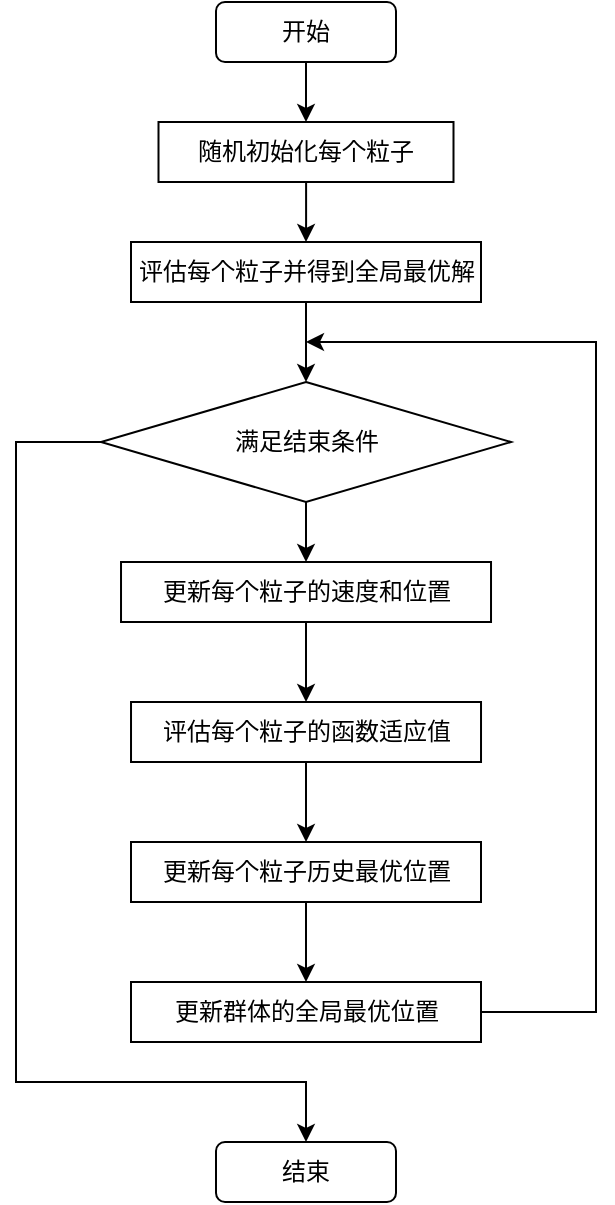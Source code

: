 <mxfile version="14.5.3" type="github">
  <diagram id="SAkbGlvkZ-sj6biSG49X" name="Page-1">
    <mxGraphModel dx="1422" dy="706" grid="1" gridSize="10" guides="1" tooltips="1" connect="1" arrows="1" fold="1" page="1" pageScale="1" pageWidth="827" pageHeight="1169" math="0" shadow="0">
      <root>
        <mxCell id="0" />
        <mxCell id="1" parent="0" />
        <mxCell id="txA9J3pujTc1Dms3CQtV-12" value="" style="edgeStyle=orthogonalEdgeStyle;rounded=0;orthogonalLoop=1;jettySize=auto;html=1;entryX=0.5;entryY=0;entryDx=0;entryDy=0;" edge="1" parent="1" source="txA9J3pujTc1Dms3CQtV-1" target="txA9J3pujTc1Dms3CQtV-2">
          <mxGeometry relative="1" as="geometry" />
        </mxCell>
        <mxCell id="txA9J3pujTc1Dms3CQtV-1" value="开始" style="rounded=1;whiteSpace=wrap;html=1;" vertex="1" parent="1">
          <mxGeometry x="350" y="60" width="90" height="30" as="geometry" />
        </mxCell>
        <mxCell id="txA9J3pujTc1Dms3CQtV-18" style="edgeStyle=orthogonalEdgeStyle;rounded=0;orthogonalLoop=1;jettySize=auto;html=1;entryX=0.5;entryY=0;entryDx=0;entryDy=0;" edge="1" parent="1" source="txA9J3pujTc1Dms3CQtV-2" target="txA9J3pujTc1Dms3CQtV-3">
          <mxGeometry relative="1" as="geometry" />
        </mxCell>
        <mxCell id="txA9J3pujTc1Dms3CQtV-2" value="随机初始化每个粒子" style="rounded=0;whiteSpace=wrap;html=1;" vertex="1" parent="1">
          <mxGeometry x="321.25" y="120" width="147.5" height="30" as="geometry" />
        </mxCell>
        <mxCell id="txA9J3pujTc1Dms3CQtV-13" value="" style="edgeStyle=orthogonalEdgeStyle;rounded=0;orthogonalLoop=1;jettySize=auto;html=1;" edge="1" parent="1" source="txA9J3pujTc1Dms3CQtV-3" target="txA9J3pujTc1Dms3CQtV-4">
          <mxGeometry relative="1" as="geometry" />
        </mxCell>
        <mxCell id="txA9J3pujTc1Dms3CQtV-3" value="评估每个粒子并得到全局最优解" style="rounded=0;whiteSpace=wrap;html=1;" vertex="1" parent="1">
          <mxGeometry x="307.5" y="180" width="175" height="30" as="geometry" />
        </mxCell>
        <mxCell id="txA9J3pujTc1Dms3CQtV-17" style="edgeStyle=orthogonalEdgeStyle;rounded=0;orthogonalLoop=1;jettySize=auto;html=1;entryX=0.5;entryY=0;entryDx=0;entryDy=0;" edge="1" parent="1" source="txA9J3pujTc1Dms3CQtV-4" target="txA9J3pujTc1Dms3CQtV-5">
          <mxGeometry relative="1" as="geometry" />
        </mxCell>
        <mxCell id="txA9J3pujTc1Dms3CQtV-21" style="edgeStyle=orthogonalEdgeStyle;rounded=0;orthogonalLoop=1;jettySize=auto;html=1;entryX=0.5;entryY=0;entryDx=0;entryDy=0;" edge="1" parent="1" source="txA9J3pujTc1Dms3CQtV-4" target="txA9J3pujTc1Dms3CQtV-20">
          <mxGeometry relative="1" as="geometry">
            <Array as="points">
              <mxPoint x="250" y="280" />
              <mxPoint x="250" y="600" />
              <mxPoint x="395" y="600" />
            </Array>
          </mxGeometry>
        </mxCell>
        <mxCell id="txA9J3pujTc1Dms3CQtV-4" value="满足结束条件" style="rhombus;whiteSpace=wrap;html=1;" vertex="1" parent="1">
          <mxGeometry x="292.5" y="250" width="205" height="60" as="geometry" />
        </mxCell>
        <mxCell id="txA9J3pujTc1Dms3CQtV-19" style="edgeStyle=orthogonalEdgeStyle;rounded=0;orthogonalLoop=1;jettySize=auto;html=1;entryX=0.5;entryY=0;entryDx=0;entryDy=0;" edge="1" parent="1" source="txA9J3pujTc1Dms3CQtV-5" target="txA9J3pujTc1Dms3CQtV-6">
          <mxGeometry relative="1" as="geometry" />
        </mxCell>
        <mxCell id="txA9J3pujTc1Dms3CQtV-5" value="更新每个粒子的速度和位置" style="rounded=0;whiteSpace=wrap;html=1;" vertex="1" parent="1">
          <mxGeometry x="302.51" y="340" width="185" height="30" as="geometry" />
        </mxCell>
        <mxCell id="txA9J3pujTc1Dms3CQtV-8" value="" style="edgeStyle=orthogonalEdgeStyle;rounded=0;orthogonalLoop=1;jettySize=auto;html=1;" edge="1" parent="1" source="txA9J3pujTc1Dms3CQtV-6" target="txA9J3pujTc1Dms3CQtV-7">
          <mxGeometry relative="1" as="geometry" />
        </mxCell>
        <mxCell id="txA9J3pujTc1Dms3CQtV-6" value="评估每个粒子的函数适应值" style="rounded=0;whiteSpace=wrap;html=1;" vertex="1" parent="1">
          <mxGeometry x="307.51" y="410" width="175" height="30" as="geometry" />
        </mxCell>
        <mxCell id="txA9J3pujTc1Dms3CQtV-11" value="" style="edgeStyle=orthogonalEdgeStyle;rounded=0;orthogonalLoop=1;jettySize=auto;html=1;" edge="1" parent="1" source="txA9J3pujTc1Dms3CQtV-7" target="txA9J3pujTc1Dms3CQtV-10">
          <mxGeometry relative="1" as="geometry" />
        </mxCell>
        <mxCell id="txA9J3pujTc1Dms3CQtV-7" value="更新每个粒子历史最优位置" style="whiteSpace=wrap;html=1;rounded=0;" vertex="1" parent="1">
          <mxGeometry x="307.5" y="480" width="175" height="30" as="geometry" />
        </mxCell>
        <mxCell id="txA9J3pujTc1Dms3CQtV-22" style="edgeStyle=orthogonalEdgeStyle;rounded=0;orthogonalLoop=1;jettySize=auto;html=1;" edge="1" parent="1" source="txA9J3pujTc1Dms3CQtV-10">
          <mxGeometry relative="1" as="geometry">
            <mxPoint x="395" y="230" as="targetPoint" />
            <Array as="points">
              <mxPoint x="540" y="565" />
              <mxPoint x="540" y="230" />
            </Array>
          </mxGeometry>
        </mxCell>
        <mxCell id="txA9J3pujTc1Dms3CQtV-10" value="更新群体的全局最优位置" style="whiteSpace=wrap;html=1;rounded=0;" vertex="1" parent="1">
          <mxGeometry x="307.5" y="550" width="175" height="30" as="geometry" />
        </mxCell>
        <mxCell id="txA9J3pujTc1Dms3CQtV-20" value="结束" style="rounded=1;whiteSpace=wrap;html=1;" vertex="1" parent="1">
          <mxGeometry x="350" y="630" width="90" height="30" as="geometry" />
        </mxCell>
      </root>
    </mxGraphModel>
  </diagram>
</mxfile>
